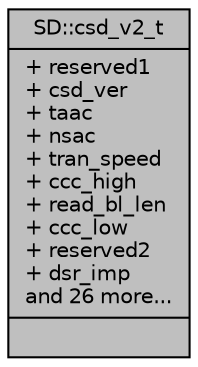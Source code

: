 digraph "SD::csd_v2_t"
{
  edge [fontname="Helvetica",fontsize="10",labelfontname="Helvetica",labelfontsize="10"];
  node [fontname="Helvetica",fontsize="10",shape=record];
  Node1 [label="{SD::csd_v2_t\n|+ reserved1\l+ csd_ver\l+ taac\l+ nsac\l+ tran_speed\l+ ccc_high\l+ read_bl_len\l+ ccc_low\l+ reserved2\l+ dsr_imp\land 26 more...\l|}",height=0.2,width=0.4,color="black", fillcolor="grey75", style="filled", fontcolor="black"];
}

